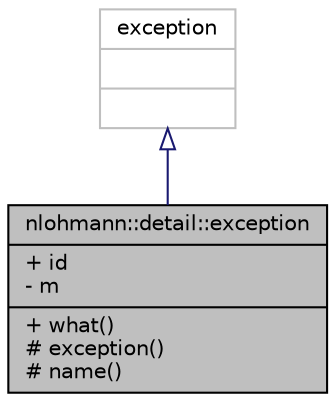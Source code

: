 digraph "nlohmann::detail::exception"
{
 // INTERACTIVE_SVG=YES
  edge [fontname="Helvetica",fontsize="10",labelfontname="Helvetica",labelfontsize="10"];
  node [fontname="Helvetica",fontsize="10",shape=record];
  Node1 [label="{nlohmann::detail::exception\n|+ id\l- m\l|+ what()\l# exception()\l# name()\l}",height=0.2,width=0.4,color="black", fillcolor="grey75", style="filled", fontcolor="black"];
  Node2 -> Node1 [dir="back",color="midnightblue",fontsize="10",style="solid",arrowtail="onormal"];
  Node2 [label="{exception\n||}",height=0.2,width=0.4,color="grey75", fillcolor="white", style="filled"];
}
